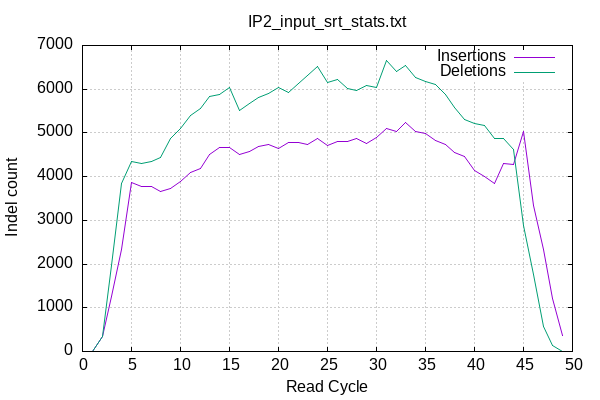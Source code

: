 
        set terminal png size 600,400 truecolor
        set output "IP2_input_srt_stats/indel-cycles.png"
        set grid xtics ytics y2tics back lc rgb "#cccccc"
        set style line 1 linetype 1  linecolor rgb "red"
        set style line 2 linetype 2  linecolor rgb "black"
        set style line 3 linetype 3  linecolor rgb "green"
        set style line 4 linetype 4  linecolor rgb "blue"
        set style increment user
        set ylabel "Indel count"
        set xlabel "Read Cycle"
        set title "IP2_input_srt_stats.txt" noenhanced
    plot '-' w l ti 'Insertions', '' w l ti 'Deletions'
1	0
2	350
3	1267
4	2328
5	3867
6	3783
7	3785
8	3669
9	3740
10	3880
11	4104
12	4175
13	4508
14	4671
15	4668
16	4507
17	4567
18	4699
19	4731
20	4653
21	4780
22	4782
23	4745
24	4869
25	4703
26	4809
27	4804
28	4864
29	4766
30	4895
31	5091
32	5024
33	5236
34	5027
35	4980
36	4834
37	4741
38	4553
39	4452
40	4135
41	3993
42	3852
43	4295
44	4270
45	5024
46	3341
47	2323
48	1212
49	365
end
1	1
2	350
3	1968
4	3832
5	4349
6	4304
7	4337
8	4428
9	4866
10	5109
11	5407
12	5561
13	5830
14	5890
15	6036
16	5513
17	5673
18	5819
19	5905
20	6050
21	5928
22	6121
23	6304
24	6509
25	6151
26	6220
27	6019
28	5965
29	6091
30	6037
31	6647
32	6408
33	6548
34	6270
35	6174
36	6108
37	5872
38	5587
39	5312
40	5214
41	5160
42	4881
43	4863
44	4614
45	2873
46	1752
47	561
48	136
49	0
end
